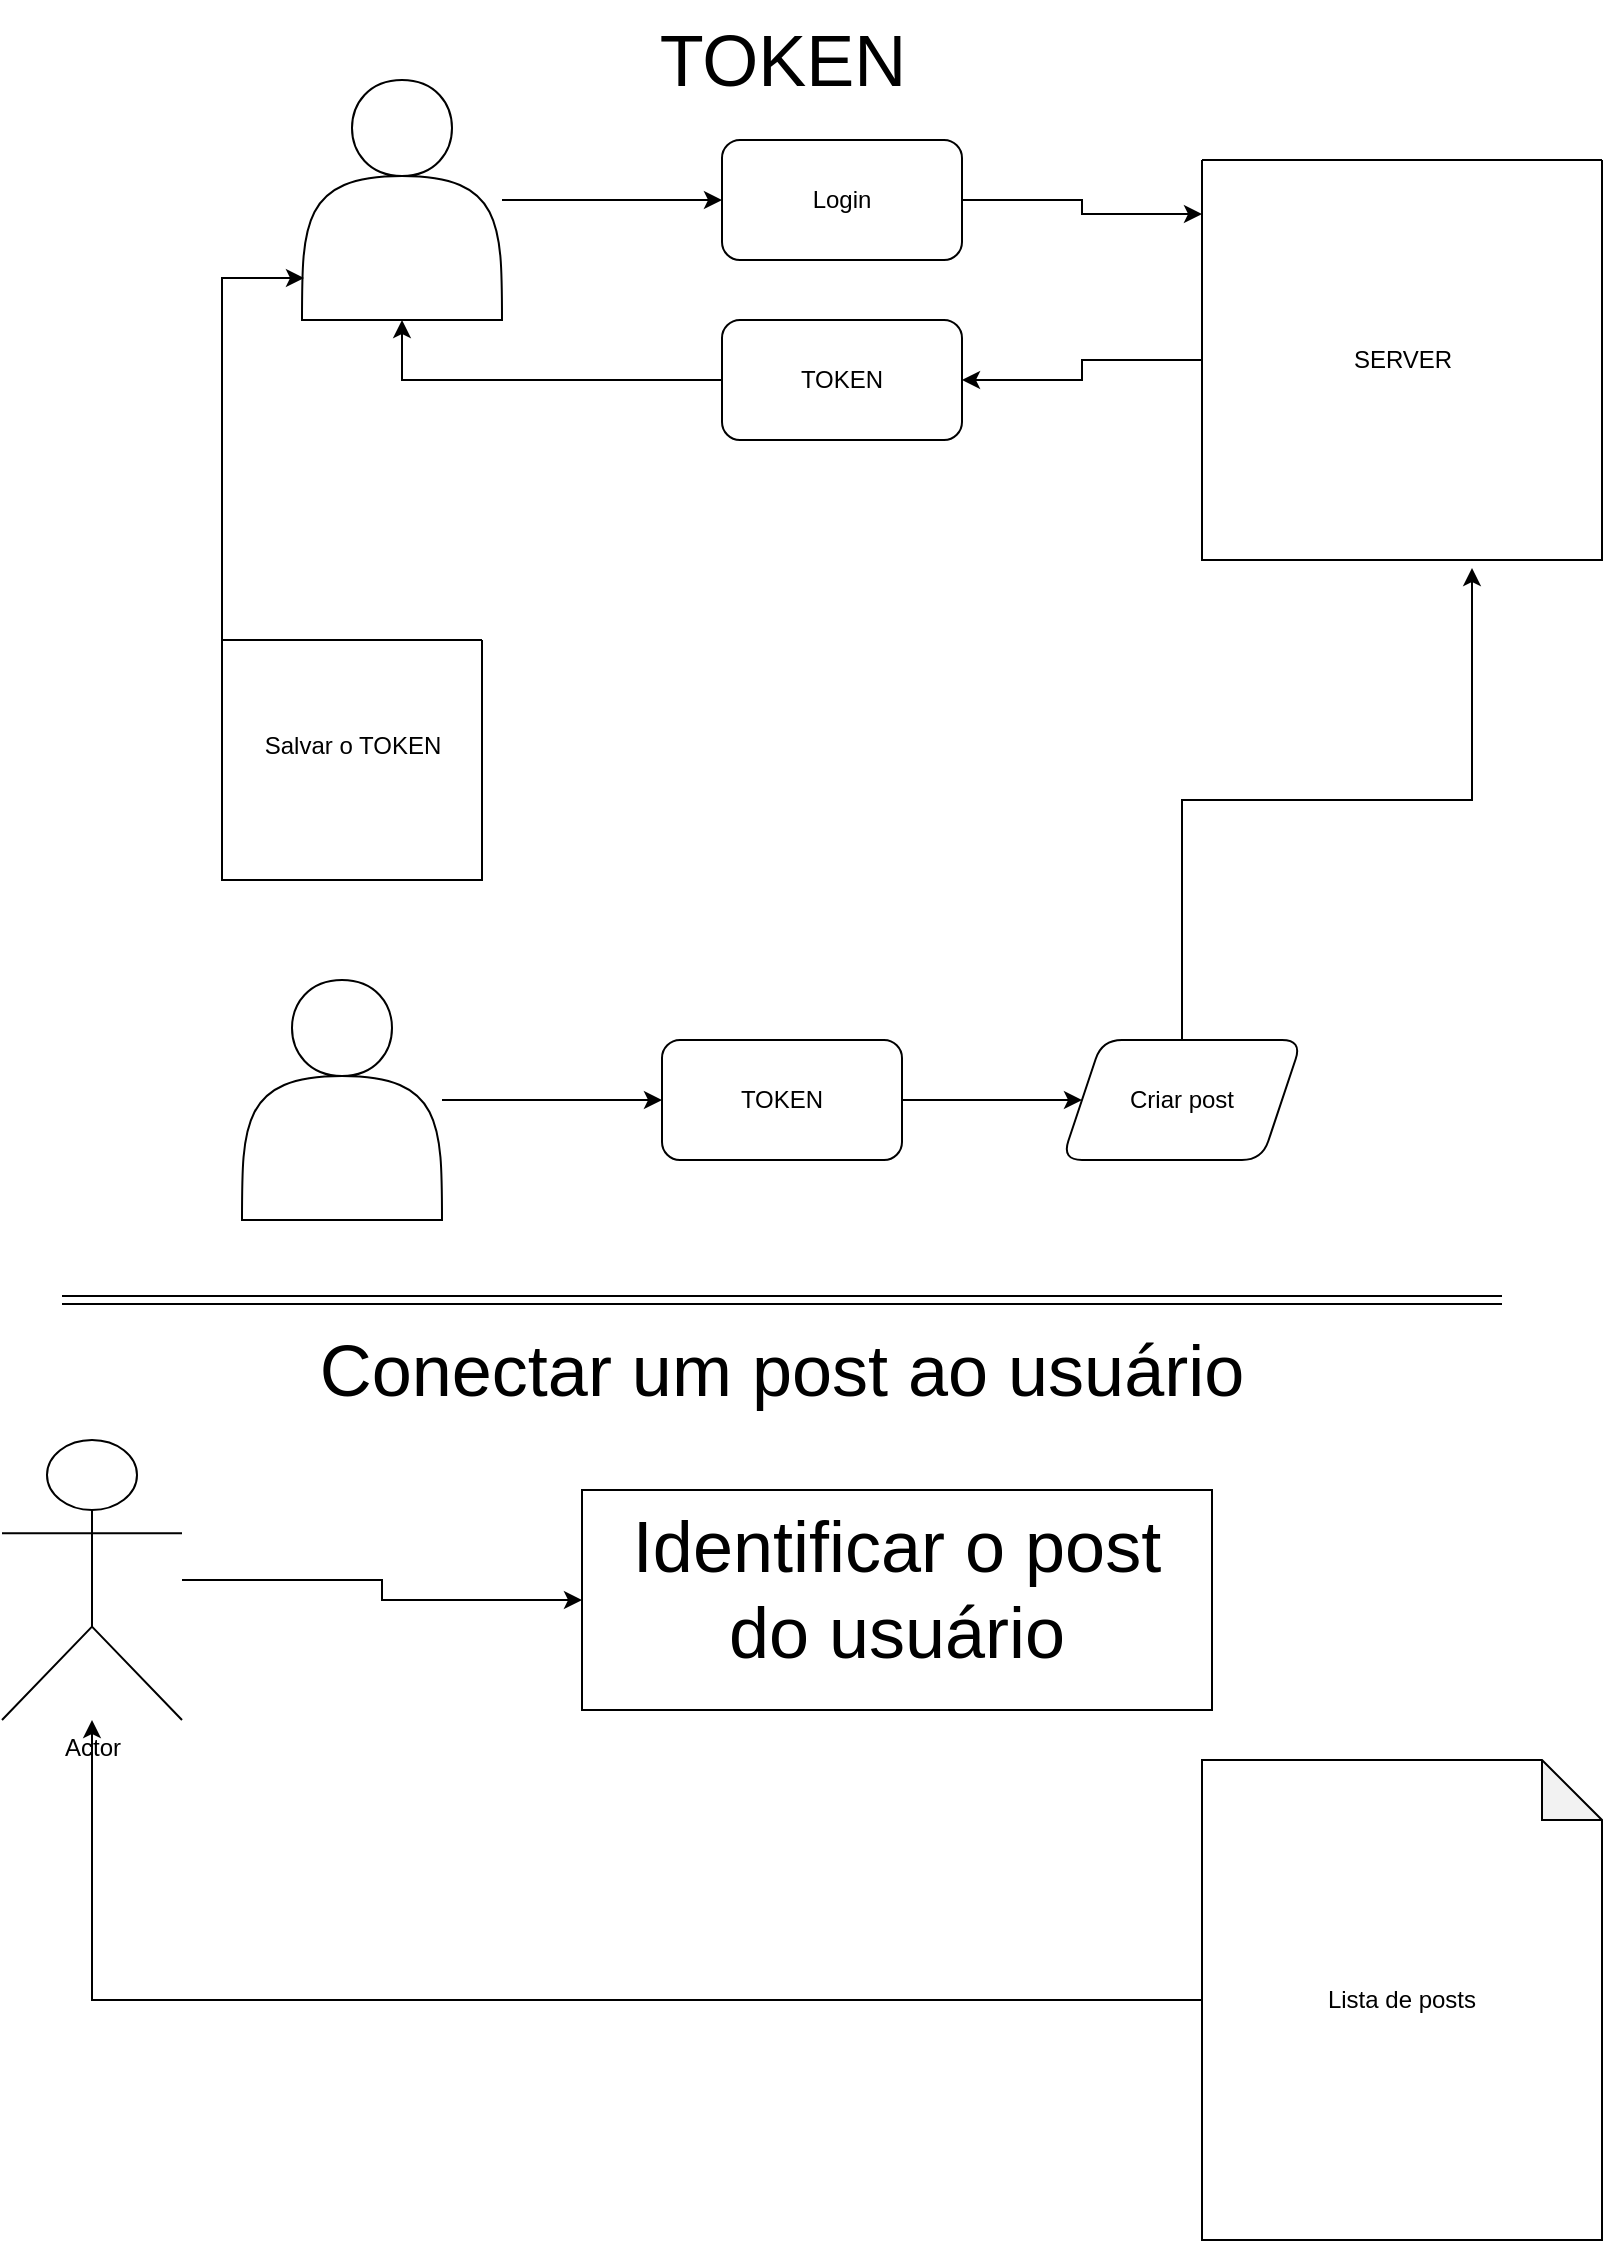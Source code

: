 <mxfile version="24.0.1" type="github">
  <diagram name="Página-1" id="pC5RrfpV5ulrijGnstrb">
    <mxGraphModel dx="1434" dy="780" grid="1" gridSize="10" guides="1" tooltips="1" connect="1" arrows="1" fold="1" page="1" pageScale="1" pageWidth="827" pageHeight="1169" math="0" shadow="0">
      <root>
        <mxCell id="0" />
        <mxCell id="1" parent="0" />
        <mxCell id="C-GjeSU4A1EguRIYLUbH-3" style="edgeStyle=orthogonalEdgeStyle;rounded=0;orthogonalLoop=1;jettySize=auto;html=1;entryX=0;entryY=0.5;entryDx=0;entryDy=0;" edge="1" parent="1" source="C-GjeSU4A1EguRIYLUbH-1" target="C-GjeSU4A1EguRIYLUbH-2">
          <mxGeometry relative="1" as="geometry" />
        </mxCell>
        <mxCell id="C-GjeSU4A1EguRIYLUbH-1" value="" style="shape=actor;whiteSpace=wrap;html=1;" vertex="1" parent="1">
          <mxGeometry x="160" y="40" width="100" height="120" as="geometry" />
        </mxCell>
        <mxCell id="C-GjeSU4A1EguRIYLUbH-2" value="Login" style="rounded=1;whiteSpace=wrap;html=1;" vertex="1" parent="1">
          <mxGeometry x="370" y="70" width="120" height="60" as="geometry" />
        </mxCell>
        <mxCell id="C-GjeSU4A1EguRIYLUbH-14" style="edgeStyle=orthogonalEdgeStyle;rounded=0;orthogonalLoop=1;jettySize=auto;html=1;" edge="1" parent="1" source="C-GjeSU4A1EguRIYLUbH-4" target="C-GjeSU4A1EguRIYLUbH-8">
          <mxGeometry relative="1" as="geometry" />
        </mxCell>
        <mxCell id="C-GjeSU4A1EguRIYLUbH-4" value="" style="swimlane;startSize=0;" vertex="1" parent="1">
          <mxGeometry x="610" y="80" width="200" height="200" as="geometry" />
        </mxCell>
        <mxCell id="C-GjeSU4A1EguRIYLUbH-6" value="SERVER" style="text;html=1;align=center;verticalAlign=middle;resizable=0;points=[];autosize=1;strokeColor=none;fillColor=none;" vertex="1" parent="C-GjeSU4A1EguRIYLUbH-4">
          <mxGeometry x="65" y="85" width="70" height="30" as="geometry" />
        </mxCell>
        <mxCell id="C-GjeSU4A1EguRIYLUbH-5" style="edgeStyle=orthogonalEdgeStyle;rounded=0;orthogonalLoop=1;jettySize=auto;html=1;entryX=0;entryY=0.135;entryDx=0;entryDy=0;entryPerimeter=0;" edge="1" parent="1" source="C-GjeSU4A1EguRIYLUbH-2" target="C-GjeSU4A1EguRIYLUbH-4">
          <mxGeometry relative="1" as="geometry" />
        </mxCell>
        <mxCell id="C-GjeSU4A1EguRIYLUbH-16" style="edgeStyle=orthogonalEdgeStyle;rounded=0;orthogonalLoop=1;jettySize=auto;html=1;entryX=0.5;entryY=1;entryDx=0;entryDy=0;" edge="1" parent="1" source="C-GjeSU4A1EguRIYLUbH-8" target="C-GjeSU4A1EguRIYLUbH-1">
          <mxGeometry relative="1" as="geometry" />
        </mxCell>
        <mxCell id="C-GjeSU4A1EguRIYLUbH-8" value="TOKEN" style="rounded=1;whiteSpace=wrap;html=1;" vertex="1" parent="1">
          <mxGeometry x="370" y="160" width="120" height="60" as="geometry" />
        </mxCell>
        <mxCell id="C-GjeSU4A1EguRIYLUbH-19" style="edgeStyle=orthogonalEdgeStyle;rounded=0;orthogonalLoop=1;jettySize=auto;html=1;exitX=0;exitY=0;exitDx=0;exitDy=0;entryX=0.01;entryY=0.825;entryDx=0;entryDy=0;entryPerimeter=0;" edge="1" parent="1" source="C-GjeSU4A1EguRIYLUbH-17" target="C-GjeSU4A1EguRIYLUbH-1">
          <mxGeometry relative="1" as="geometry">
            <mxPoint x="70" y="260" as="targetPoint" />
          </mxGeometry>
        </mxCell>
        <mxCell id="C-GjeSU4A1EguRIYLUbH-17" value="" style="swimlane;startSize=0;" vertex="1" parent="1">
          <mxGeometry x="120" y="320" width="130" height="120" as="geometry" />
        </mxCell>
        <mxCell id="C-GjeSU4A1EguRIYLUbH-20" value="Salvar o TOKEN" style="text;html=1;align=center;verticalAlign=middle;resizable=0;points=[];autosize=1;strokeColor=none;fillColor=none;" vertex="1" parent="C-GjeSU4A1EguRIYLUbH-17">
          <mxGeometry x="10" y="38" width="110" height="30" as="geometry" />
        </mxCell>
        <mxCell id="C-GjeSU4A1EguRIYLUbH-23" value="" style="edgeStyle=orthogonalEdgeStyle;rounded=0;orthogonalLoop=1;jettySize=auto;html=1;" edge="1" parent="1" source="C-GjeSU4A1EguRIYLUbH-21" target="C-GjeSU4A1EguRIYLUbH-22">
          <mxGeometry relative="1" as="geometry" />
        </mxCell>
        <mxCell id="C-GjeSU4A1EguRIYLUbH-21" value="" style="shape=actor;whiteSpace=wrap;html=1;" vertex="1" parent="1">
          <mxGeometry x="130" y="490" width="100" height="120" as="geometry" />
        </mxCell>
        <mxCell id="C-GjeSU4A1EguRIYLUbH-25" value="" style="edgeStyle=orthogonalEdgeStyle;rounded=0;orthogonalLoop=1;jettySize=auto;html=1;" edge="1" parent="1" source="C-GjeSU4A1EguRIYLUbH-22" target="C-GjeSU4A1EguRIYLUbH-24">
          <mxGeometry relative="1" as="geometry" />
        </mxCell>
        <mxCell id="C-GjeSU4A1EguRIYLUbH-22" value="TOKEN" style="rounded=1;whiteSpace=wrap;html=1;" vertex="1" parent="1">
          <mxGeometry x="340" y="520" width="120" height="60" as="geometry" />
        </mxCell>
        <mxCell id="C-GjeSU4A1EguRIYLUbH-24" value="Criar post" style="shape=parallelogram;perimeter=parallelogramPerimeter;whiteSpace=wrap;html=1;fixedSize=1;rounded=1;" vertex="1" parent="1">
          <mxGeometry x="540" y="520" width="120" height="60" as="geometry" />
        </mxCell>
        <mxCell id="C-GjeSU4A1EguRIYLUbH-26" style="edgeStyle=orthogonalEdgeStyle;rounded=0;orthogonalLoop=1;jettySize=auto;html=1;entryX=0.675;entryY=1.02;entryDx=0;entryDy=0;entryPerimeter=0;" edge="1" parent="1" source="C-GjeSU4A1EguRIYLUbH-24" target="C-GjeSU4A1EguRIYLUbH-4">
          <mxGeometry relative="1" as="geometry" />
        </mxCell>
        <mxCell id="C-GjeSU4A1EguRIYLUbH-27" value="&lt;font style=&quot;font-size: 36px;&quot;&gt;TOKEN&lt;/font&gt;" style="text;html=1;align=center;verticalAlign=middle;resizable=0;points=[];autosize=1;strokeColor=none;fillColor=none;" vertex="1" parent="1">
          <mxGeometry x="325" width="150" height="60" as="geometry" />
        </mxCell>
        <mxCell id="C-GjeSU4A1EguRIYLUbH-28" value="" style="shape=link;html=1;rounded=0;" edge="1" parent="1">
          <mxGeometry width="100" relative="1" as="geometry">
            <mxPoint x="40" y="650" as="sourcePoint" />
            <mxPoint x="760" y="650" as="targetPoint" />
          </mxGeometry>
        </mxCell>
        <mxCell id="C-GjeSU4A1EguRIYLUbH-29" value="&lt;font style=&quot;font-size: 36px;&quot;&gt;Conectar um post ao usuário&lt;/font&gt;" style="text;html=1;align=center;verticalAlign=middle;whiteSpace=wrap;rounded=0;" vertex="1" parent="1">
          <mxGeometry x="138" y="670" width="524" height="30" as="geometry" />
        </mxCell>
        <mxCell id="C-GjeSU4A1EguRIYLUbH-32" value="" style="edgeStyle=orthogonalEdgeStyle;rounded=0;orthogonalLoop=1;jettySize=auto;html=1;" edge="1" parent="1" source="C-GjeSU4A1EguRIYLUbH-30" target="C-GjeSU4A1EguRIYLUbH-31">
          <mxGeometry relative="1" as="geometry" />
        </mxCell>
        <mxCell id="C-GjeSU4A1EguRIYLUbH-30" value="Actor" style="shape=umlActor;verticalLabelPosition=bottom;verticalAlign=top;html=1;outlineConnect=0;" vertex="1" parent="1">
          <mxGeometry x="10" y="720" width="90" height="140" as="geometry" />
        </mxCell>
        <mxCell id="C-GjeSU4A1EguRIYLUbH-31" value="&lt;font style=&quot;font-size: 36px;&quot;&gt;Identificar o post do usuário&lt;/font&gt;" style="whiteSpace=wrap;html=1;verticalAlign=top;" vertex="1" parent="1">
          <mxGeometry x="300" y="745" width="315" height="110" as="geometry" />
        </mxCell>
        <mxCell id="C-GjeSU4A1EguRIYLUbH-35" style="edgeStyle=orthogonalEdgeStyle;rounded=0;orthogonalLoop=1;jettySize=auto;html=1;" edge="1" parent="1" source="C-GjeSU4A1EguRIYLUbH-34" target="C-GjeSU4A1EguRIYLUbH-30">
          <mxGeometry relative="1" as="geometry" />
        </mxCell>
        <mxCell id="C-GjeSU4A1EguRIYLUbH-34" value="Lista de posts" style="shape=note;whiteSpace=wrap;html=1;backgroundOutline=1;darkOpacity=0.05;" vertex="1" parent="1">
          <mxGeometry x="610" y="880" width="200" height="240" as="geometry" />
        </mxCell>
      </root>
    </mxGraphModel>
  </diagram>
</mxfile>
